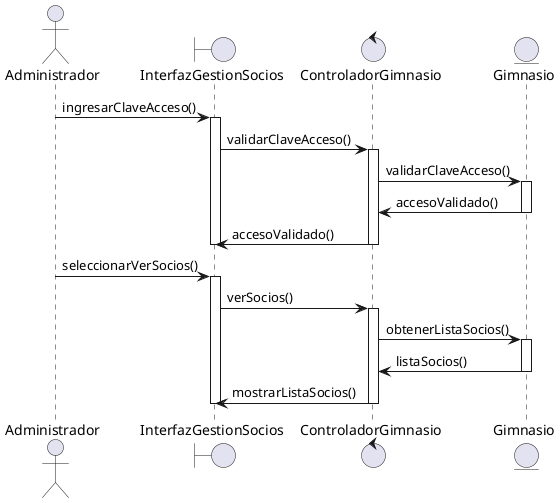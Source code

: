 @startuml
actor Administrador
boundary InterfazGestionSocios
control ControladorGimnasio
entity Gimnasio

Administrador -> InterfazGestionSocios : ingresarClaveAcceso()
activate InterfazGestionSocios
InterfazGestionSocios -> ControladorGimnasio : validarClaveAcceso()
activate ControladorGimnasio
ControladorGimnasio -> Gimnasio : validarClaveAcceso()
activate Gimnasio
Gimnasio -> ControladorGimnasio : accesoValidado()
deactivate Gimnasio
ControladorGimnasio -> InterfazGestionSocios : accesoValidado()
deactivate ControladorGimnasio
deactivate InterfazGestionSocios

Administrador -> InterfazGestionSocios : seleccionarVerSocios()
activate InterfazGestionSocios
InterfazGestionSocios -> ControladorGimnasio : verSocios()
activate ControladorGimnasio
ControladorGimnasio -> Gimnasio : obtenerListaSocios()
activate Gimnasio
Gimnasio -> ControladorGimnasio : listaSocios()
deactivate Gimnasio
ControladorGimnasio -> InterfazGestionSocios : mostrarListaSocios()
deactivate ControladorGimnasio
deactivate InterfazGestionSocios
@enduml
